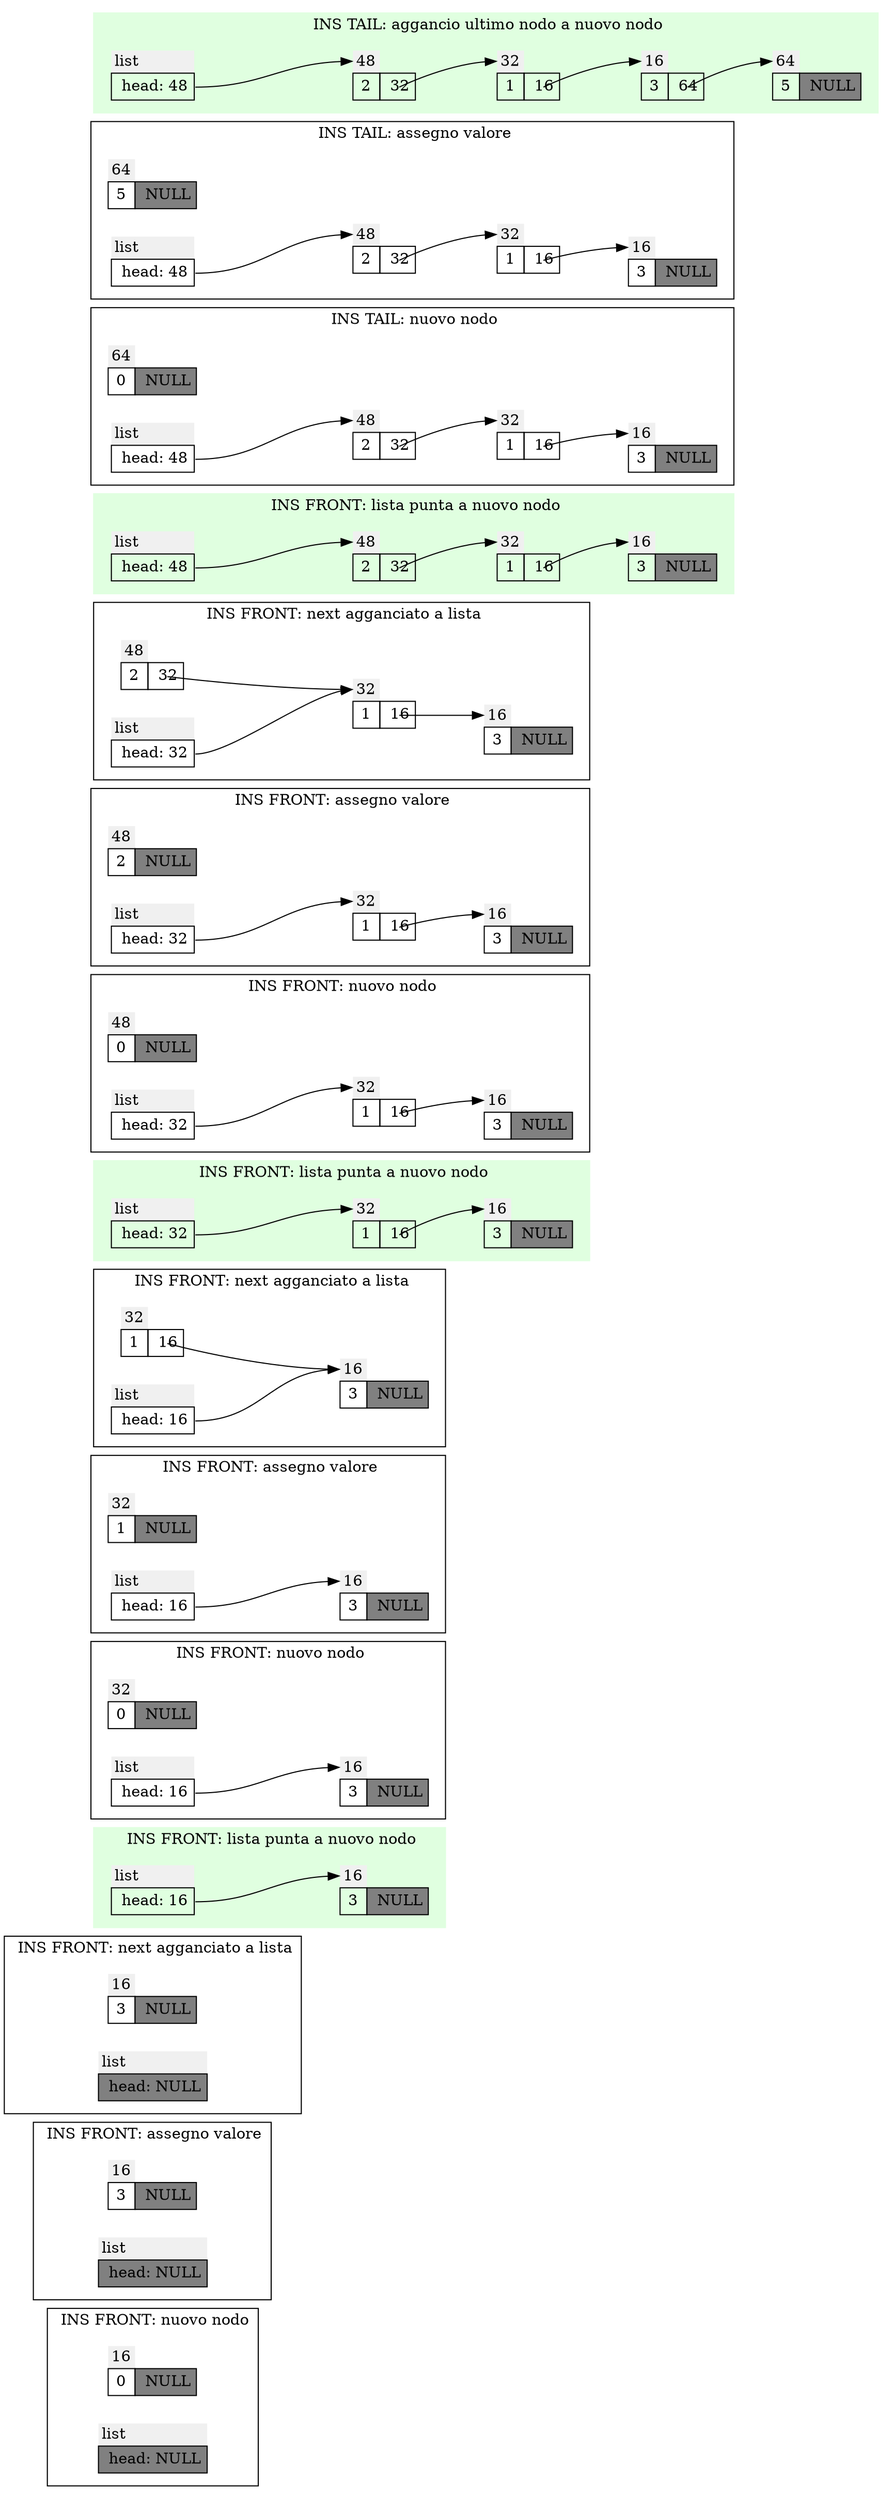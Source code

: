 digraph g
{ 
node [shape=none]
rankdir="LR"
edge[tailclip=false,arrowtail=dot];
subgraph cluster_0 {
label=" INS FRONT: nuovo nodo";
node_16_0
[label=<
<TABLE BORDER="0" CELLBORDER="1" CELLSPACING="0" CELLPADDING="4" >
<TR> <TD CELLPADDING="3" BORDER="0"  ALIGN="LEFT" bgcolor="#f0f0f0" PORT="id">16</TD> </TR><TR>
<TD PORT="val">0</TD>
 <TD PORT="next" bgcolor="#808080"> NULL</TD>
</TR></TABLE>>];
list_0_0
[label=<
<TABLE BORDER="0" CELLBORDER="1" CELLSPACING="0" CELLPADDING="4" >
<TR> <TD CELLPADDING="3" BORDER="0"  ALIGN="LEFT" bgcolor="#f0f0f0" PORT="id">list</TD> </TR><TR>
<TD PORT="next" bgcolor="#808080"> head: NULL</TD>
</TR></TABLE>>];
}
subgraph cluster_1 {
label=" INS FRONT: assegno valore";
node_16_1
[label=<
<TABLE BORDER="0" CELLBORDER="1" CELLSPACING="0" CELLPADDING="4" >
<TR> <TD CELLPADDING="3" BORDER="0"  ALIGN="LEFT" bgcolor="#f0f0f0" PORT="id">16</TD> </TR><TR>
<TD PORT="val">3</TD>
 <TD PORT="next" bgcolor="#808080"> NULL</TD>
</TR></TABLE>>];
list_0_1
[label=<
<TABLE BORDER="0" CELLBORDER="1" CELLSPACING="0" CELLPADDING="4" >
<TR> <TD CELLPADDING="3" BORDER="0"  ALIGN="LEFT" bgcolor="#f0f0f0" PORT="id">list</TD> </TR><TR>
<TD PORT="next" bgcolor="#808080"> head: NULL</TD>
</TR></TABLE>>];
}
subgraph cluster_2 {
label=" INS FRONT: next agganciato a lista";
node_16_2
[label=<
<TABLE BORDER="0" CELLBORDER="1" CELLSPACING="0" CELLPADDING="4" >
<TR> <TD CELLPADDING="3" BORDER="0"  ALIGN="LEFT" bgcolor="#f0f0f0" PORT="id">16</TD> </TR><TR>
<TD PORT="val">3</TD>
 <TD PORT="next" bgcolor="#808080"> NULL</TD>
</TR></TABLE>>];
list_0_2
[label=<
<TABLE BORDER="0" CELLBORDER="1" CELLSPACING="0" CELLPADDING="4" >
<TR> <TD CELLPADDING="3" BORDER="0"  ALIGN="LEFT" bgcolor="#f0f0f0" PORT="id">list</TD> </TR><TR>
<TD PORT="next" bgcolor="#808080"> head: NULL</TD>
</TR></TABLE>>];
}
subgraph cluster_3 {
label=" INS FRONT: lista punta a nuovo nodo";
style=filled;
color="#e0ffe0";
list_0_3
[label=<
<TABLE BORDER="0" CELLBORDER="1" CELLSPACING="0" CELLPADDING="4" >
<TR> <TD CELLPADDING="3" BORDER="0"  ALIGN="LEFT" bgcolor="#f0f0f0" PORT="id">list</TD> </TR><TR>
<TD PORT="next" > head: 16</TD>
</TR></TABLE>>];
list_0_3:next:e -> node_16_3:id ;
node_16_3
[label=<
<TABLE BORDER="0" CELLBORDER="1" CELLSPACING="0" CELLPADDING="4" >
<TR> <TD CELLPADDING="3" BORDER="0"  ALIGN="LEFT" bgcolor="#f0f0f0" PORT="id">16</TD> </TR><TR>
<TD PORT="val">3</TD>
 <TD PORT="next" bgcolor="#808080"> NULL</TD>
</TR></TABLE>>];
}
subgraph cluster_4 {
label=" INS FRONT: nuovo nodo";
node_32_4
[label=<
<TABLE BORDER="0" CELLBORDER="1" CELLSPACING="0" CELLPADDING="4" >
<TR> <TD CELLPADDING="3" BORDER="0"  ALIGN="LEFT" bgcolor="#f0f0f0" PORT="id">32</TD> </TR><TR>
<TD PORT="val">0</TD>
 <TD PORT="next" bgcolor="#808080"> NULL</TD>
</TR></TABLE>>];
list_0_4
[label=<
<TABLE BORDER="0" CELLBORDER="1" CELLSPACING="0" CELLPADDING="4" >
<TR> <TD CELLPADDING="3" BORDER="0"  ALIGN="LEFT" bgcolor="#f0f0f0" PORT="id">list</TD> </TR><TR>
<TD PORT="next" > head: 16</TD>
</TR></TABLE>>];
list_0_4:next:e -> node_16_4:id ;
node_16_4
[label=<
<TABLE BORDER="0" CELLBORDER="1" CELLSPACING="0" CELLPADDING="4" >
<TR> <TD CELLPADDING="3" BORDER="0"  ALIGN="LEFT" bgcolor="#f0f0f0" PORT="id">16</TD> </TR><TR>
<TD PORT="val">3</TD>
 <TD PORT="next" bgcolor="#808080"> NULL</TD>
</TR></TABLE>>];
}
subgraph cluster_5 {
label=" INS FRONT: assegno valore";
node_32_5
[label=<
<TABLE BORDER="0" CELLBORDER="1" CELLSPACING="0" CELLPADDING="4" >
<TR> <TD CELLPADDING="3" BORDER="0"  ALIGN="LEFT" bgcolor="#f0f0f0" PORT="id">32</TD> </TR><TR>
<TD PORT="val">1</TD>
 <TD PORT="next" bgcolor="#808080"> NULL</TD>
</TR></TABLE>>];
list_0_5
[label=<
<TABLE BORDER="0" CELLBORDER="1" CELLSPACING="0" CELLPADDING="4" >
<TR> <TD CELLPADDING="3" BORDER="0"  ALIGN="LEFT" bgcolor="#f0f0f0" PORT="id">list</TD> </TR><TR>
<TD PORT="next" > head: 16</TD>
</TR></TABLE>>];
list_0_5:next:e -> node_16_5:id ;
node_16_5
[label=<
<TABLE BORDER="0" CELLBORDER="1" CELLSPACING="0" CELLPADDING="4" >
<TR> <TD CELLPADDING="3" BORDER="0"  ALIGN="LEFT" bgcolor="#f0f0f0" PORT="id">16</TD> </TR><TR>
<TD PORT="val">3</TD>
 <TD PORT="next" bgcolor="#808080"> NULL</TD>
</TR></TABLE>>];
}
subgraph cluster_6 {
label=" INS FRONT: next agganciato a lista";
node_32_6
[label=<
<TABLE BORDER="0" CELLBORDER="1" CELLSPACING="0" CELLPADDING="4" >
<TR> <TD CELLPADDING="3" BORDER="0"  ALIGN="LEFT" bgcolor="#f0f0f0" PORT="id">32</TD> </TR><TR>
<TD PORT="val">1</TD>
 <TD PORT="next" > 16</TD>
</TR></TABLE>>];
node_32_6:next:c -> node_16_6:id ;
list_0_6
[label=<
<TABLE BORDER="0" CELLBORDER="1" CELLSPACING="0" CELLPADDING="4" >
<TR> <TD CELLPADDING="3" BORDER="0"  ALIGN="LEFT" bgcolor="#f0f0f0" PORT="id">list</TD> </TR><TR>
<TD PORT="next" > head: 16</TD>
</TR></TABLE>>];
list_0_6:next:e -> node_16_6:id ;
node_16_6
[label=<
<TABLE BORDER="0" CELLBORDER="1" CELLSPACING="0" CELLPADDING="4" >
<TR> <TD CELLPADDING="3" BORDER="0"  ALIGN="LEFT" bgcolor="#f0f0f0" PORT="id">16</TD> </TR><TR>
<TD PORT="val">3</TD>
 <TD PORT="next" bgcolor="#808080"> NULL</TD>
</TR></TABLE>>];
}
subgraph cluster_7 {
label=" INS FRONT: lista punta a nuovo nodo";
style=filled;
color="#e0ffe0";
list_0_7
[label=<
<TABLE BORDER="0" CELLBORDER="1" CELLSPACING="0" CELLPADDING="4" >
<TR> <TD CELLPADDING="3" BORDER="0"  ALIGN="LEFT" bgcolor="#f0f0f0" PORT="id">list</TD> </TR><TR>
<TD PORT="next" > head: 32</TD>
</TR></TABLE>>];
list_0_7:next:e -> node_32_7:id ;
node_32_7
[label=<
<TABLE BORDER="0" CELLBORDER="1" CELLSPACING="0" CELLPADDING="4" >
<TR> <TD CELLPADDING="3" BORDER="0"  ALIGN="LEFT" bgcolor="#f0f0f0" PORT="id">32</TD> </TR><TR>
<TD PORT="val">1</TD>
 <TD PORT="next" > 16</TD>
</TR></TABLE>>];
node_32_7:next:c -> node_16_7:id ;
node_16_7
[label=<
<TABLE BORDER="0" CELLBORDER="1" CELLSPACING="0" CELLPADDING="4" >
<TR> <TD CELLPADDING="3" BORDER="0"  ALIGN="LEFT" bgcolor="#f0f0f0" PORT="id">16</TD> </TR><TR>
<TD PORT="val">3</TD>
 <TD PORT="next" bgcolor="#808080"> NULL</TD>
</TR></TABLE>>];
}
subgraph cluster_8 {
label=" INS FRONT: nuovo nodo";
node_48_8
[label=<
<TABLE BORDER="0" CELLBORDER="1" CELLSPACING="0" CELLPADDING="4" >
<TR> <TD CELLPADDING="3" BORDER="0"  ALIGN="LEFT" bgcolor="#f0f0f0" PORT="id">48</TD> </TR><TR>
<TD PORT="val">0</TD>
 <TD PORT="next" bgcolor="#808080"> NULL</TD>
</TR></TABLE>>];
list_0_8
[label=<
<TABLE BORDER="0" CELLBORDER="1" CELLSPACING="0" CELLPADDING="4" >
<TR> <TD CELLPADDING="3" BORDER="0"  ALIGN="LEFT" bgcolor="#f0f0f0" PORT="id">list</TD> </TR><TR>
<TD PORT="next" > head: 32</TD>
</TR></TABLE>>];
list_0_8:next:e -> node_32_8:id ;
node_32_8
[label=<
<TABLE BORDER="0" CELLBORDER="1" CELLSPACING="0" CELLPADDING="4" >
<TR> <TD CELLPADDING="3" BORDER="0"  ALIGN="LEFT" bgcolor="#f0f0f0" PORT="id">32</TD> </TR><TR>
<TD PORT="val">1</TD>
 <TD PORT="next" > 16</TD>
</TR></TABLE>>];
node_32_8:next:c -> node_16_8:id ;
node_16_8
[label=<
<TABLE BORDER="0" CELLBORDER="1" CELLSPACING="0" CELLPADDING="4" >
<TR> <TD CELLPADDING="3" BORDER="0"  ALIGN="LEFT" bgcolor="#f0f0f0" PORT="id">16</TD> </TR><TR>
<TD PORT="val">3</TD>
 <TD PORT="next" bgcolor="#808080"> NULL</TD>
</TR></TABLE>>];
}
subgraph cluster_9 {
label=" INS FRONT: assegno valore";
node_48_9
[label=<
<TABLE BORDER="0" CELLBORDER="1" CELLSPACING="0" CELLPADDING="4" >
<TR> <TD CELLPADDING="3" BORDER="0"  ALIGN="LEFT" bgcolor="#f0f0f0" PORT="id">48</TD> </TR><TR>
<TD PORT="val">2</TD>
 <TD PORT="next" bgcolor="#808080"> NULL</TD>
</TR></TABLE>>];
list_0_9
[label=<
<TABLE BORDER="0" CELLBORDER="1" CELLSPACING="0" CELLPADDING="4" >
<TR> <TD CELLPADDING="3" BORDER="0"  ALIGN="LEFT" bgcolor="#f0f0f0" PORT="id">list</TD> </TR><TR>
<TD PORT="next" > head: 32</TD>
</TR></TABLE>>];
list_0_9:next:e -> node_32_9:id ;
node_32_9
[label=<
<TABLE BORDER="0" CELLBORDER="1" CELLSPACING="0" CELLPADDING="4" >
<TR> <TD CELLPADDING="3" BORDER="0"  ALIGN="LEFT" bgcolor="#f0f0f0" PORT="id">32</TD> </TR><TR>
<TD PORT="val">1</TD>
 <TD PORT="next" > 16</TD>
</TR></TABLE>>];
node_32_9:next:c -> node_16_9:id ;
node_16_9
[label=<
<TABLE BORDER="0" CELLBORDER="1" CELLSPACING="0" CELLPADDING="4" >
<TR> <TD CELLPADDING="3" BORDER="0"  ALIGN="LEFT" bgcolor="#f0f0f0" PORT="id">16</TD> </TR><TR>
<TD PORT="val">3</TD>
 <TD PORT="next" bgcolor="#808080"> NULL</TD>
</TR></TABLE>>];
}
subgraph cluster_10 {
label=" INS FRONT: next agganciato a lista";
node_48_10
[label=<
<TABLE BORDER="0" CELLBORDER="1" CELLSPACING="0" CELLPADDING="4" >
<TR> <TD CELLPADDING="3" BORDER="0"  ALIGN="LEFT" bgcolor="#f0f0f0" PORT="id">48</TD> </TR><TR>
<TD PORT="val">2</TD>
 <TD PORT="next" > 32</TD>
</TR></TABLE>>];
node_48_10:next:c -> node_32_10:id ;
list_0_10
[label=<
<TABLE BORDER="0" CELLBORDER="1" CELLSPACING="0" CELLPADDING="4" >
<TR> <TD CELLPADDING="3" BORDER="0"  ALIGN="LEFT" bgcolor="#f0f0f0" PORT="id">list</TD> </TR><TR>
<TD PORT="next" > head: 32</TD>
</TR></TABLE>>];
list_0_10:next:e -> node_32_10:id ;
node_32_10
[label=<
<TABLE BORDER="0" CELLBORDER="1" CELLSPACING="0" CELLPADDING="4" >
<TR> <TD CELLPADDING="3" BORDER="0"  ALIGN="LEFT" bgcolor="#f0f0f0" PORT="id">32</TD> </TR><TR>
<TD PORT="val">1</TD>
 <TD PORT="next" > 16</TD>
</TR></TABLE>>];
node_32_10:next:c -> node_16_10:id ;
node_16_10
[label=<
<TABLE BORDER="0" CELLBORDER="1" CELLSPACING="0" CELLPADDING="4" >
<TR> <TD CELLPADDING="3" BORDER="0"  ALIGN="LEFT" bgcolor="#f0f0f0" PORT="id">16</TD> </TR><TR>
<TD PORT="val">3</TD>
 <TD PORT="next" bgcolor="#808080"> NULL</TD>
</TR></TABLE>>];
}
subgraph cluster_11 {
label=" INS FRONT: lista punta a nuovo nodo";
style=filled;
color="#e0ffe0";
list_0_11
[label=<
<TABLE BORDER="0" CELLBORDER="1" CELLSPACING="0" CELLPADDING="4" >
<TR> <TD CELLPADDING="3" BORDER="0"  ALIGN="LEFT" bgcolor="#f0f0f0" PORT="id">list</TD> </TR><TR>
<TD PORT="next" > head: 48</TD>
</TR></TABLE>>];
list_0_11:next:e -> node_48_11:id ;
node_48_11
[label=<
<TABLE BORDER="0" CELLBORDER="1" CELLSPACING="0" CELLPADDING="4" >
<TR> <TD CELLPADDING="3" BORDER="0"  ALIGN="LEFT" bgcolor="#f0f0f0" PORT="id">48</TD> </TR><TR>
<TD PORT="val">2</TD>
 <TD PORT="next" > 32</TD>
</TR></TABLE>>];
node_48_11:next:c -> node_32_11:id ;
node_32_11
[label=<
<TABLE BORDER="0" CELLBORDER="1" CELLSPACING="0" CELLPADDING="4" >
<TR> <TD CELLPADDING="3" BORDER="0"  ALIGN="LEFT" bgcolor="#f0f0f0" PORT="id">32</TD> </TR><TR>
<TD PORT="val">1</TD>
 <TD PORT="next" > 16</TD>
</TR></TABLE>>];
node_32_11:next:c -> node_16_11:id ;
node_16_11
[label=<
<TABLE BORDER="0" CELLBORDER="1" CELLSPACING="0" CELLPADDING="4" >
<TR> <TD CELLPADDING="3" BORDER="0"  ALIGN="LEFT" bgcolor="#f0f0f0" PORT="id">16</TD> </TR><TR>
<TD PORT="val">3</TD>
 <TD PORT="next" bgcolor="#808080"> NULL</TD>
</TR></TABLE>>];
}
subgraph cluster_12 {
label=" INS TAIL: nuovo nodo";
node_64_12
[label=<
<TABLE BORDER="0" CELLBORDER="1" CELLSPACING="0" CELLPADDING="4" >
<TR> <TD CELLPADDING="3" BORDER="0"  ALIGN="LEFT" bgcolor="#f0f0f0" PORT="id">64</TD> </TR><TR>
<TD PORT="val">0</TD>
 <TD PORT="next" bgcolor="#808080"> NULL</TD>
</TR></TABLE>>];
list_0_12
[label=<
<TABLE BORDER="0" CELLBORDER="1" CELLSPACING="0" CELLPADDING="4" >
<TR> <TD CELLPADDING="3" BORDER="0"  ALIGN="LEFT" bgcolor="#f0f0f0" PORT="id">list</TD> </TR><TR>
<TD PORT="next" > head: 48</TD>
</TR></TABLE>>];
list_0_12:next:e -> node_48_12:id ;
node_48_12
[label=<
<TABLE BORDER="0" CELLBORDER="1" CELLSPACING="0" CELLPADDING="4" >
<TR> <TD CELLPADDING="3" BORDER="0"  ALIGN="LEFT" bgcolor="#f0f0f0" PORT="id">48</TD> </TR><TR>
<TD PORT="val">2</TD>
 <TD PORT="next" > 32</TD>
</TR></TABLE>>];
node_48_12:next:c -> node_32_12:id ;
node_32_12
[label=<
<TABLE BORDER="0" CELLBORDER="1" CELLSPACING="0" CELLPADDING="4" >
<TR> <TD CELLPADDING="3" BORDER="0"  ALIGN="LEFT" bgcolor="#f0f0f0" PORT="id">32</TD> </TR><TR>
<TD PORT="val">1</TD>
 <TD PORT="next" > 16</TD>
</TR></TABLE>>];
node_32_12:next:c -> node_16_12:id ;
node_16_12
[label=<
<TABLE BORDER="0" CELLBORDER="1" CELLSPACING="0" CELLPADDING="4" >
<TR> <TD CELLPADDING="3" BORDER="0"  ALIGN="LEFT" bgcolor="#f0f0f0" PORT="id">16</TD> </TR><TR>
<TD PORT="val">3</TD>
 <TD PORT="next" bgcolor="#808080"> NULL</TD>
</TR></TABLE>>];
}
subgraph cluster_13 {
label=" INS TAIL: assegno valore";
node_64_13
[label=<
<TABLE BORDER="0" CELLBORDER="1" CELLSPACING="0" CELLPADDING="4" >
<TR> <TD CELLPADDING="3" BORDER="0"  ALIGN="LEFT" bgcolor="#f0f0f0" PORT="id">64</TD> </TR><TR>
<TD PORT="val">5</TD>
 <TD PORT="next" bgcolor="#808080"> NULL</TD>
</TR></TABLE>>];
list_0_13
[label=<
<TABLE BORDER="0" CELLBORDER="1" CELLSPACING="0" CELLPADDING="4" >
<TR> <TD CELLPADDING="3" BORDER="0"  ALIGN="LEFT" bgcolor="#f0f0f0" PORT="id">list</TD> </TR><TR>
<TD PORT="next" > head: 48</TD>
</TR></TABLE>>];
list_0_13:next:e -> node_48_13:id ;
node_48_13
[label=<
<TABLE BORDER="0" CELLBORDER="1" CELLSPACING="0" CELLPADDING="4" >
<TR> <TD CELLPADDING="3" BORDER="0"  ALIGN="LEFT" bgcolor="#f0f0f0" PORT="id">48</TD> </TR><TR>
<TD PORT="val">2</TD>
 <TD PORT="next" > 32</TD>
</TR></TABLE>>];
node_48_13:next:c -> node_32_13:id ;
node_32_13
[label=<
<TABLE BORDER="0" CELLBORDER="1" CELLSPACING="0" CELLPADDING="4" >
<TR> <TD CELLPADDING="3" BORDER="0"  ALIGN="LEFT" bgcolor="#f0f0f0" PORT="id">32</TD> </TR><TR>
<TD PORT="val">1</TD>
 <TD PORT="next" > 16</TD>
</TR></TABLE>>];
node_32_13:next:c -> node_16_13:id ;
node_16_13
[label=<
<TABLE BORDER="0" CELLBORDER="1" CELLSPACING="0" CELLPADDING="4" >
<TR> <TD CELLPADDING="3" BORDER="0"  ALIGN="LEFT" bgcolor="#f0f0f0" PORT="id">16</TD> </TR><TR>
<TD PORT="val">3</TD>
 <TD PORT="next" bgcolor="#808080"> NULL</TD>
</TR></TABLE>>];
}
subgraph cluster_14 {
label=" INS TAIL: aggancio ultimo nodo a nuovo nodo";
style=filled;
color="#e0ffe0";
list_0_14
[label=<
<TABLE BORDER="0" CELLBORDER="1" CELLSPACING="0" CELLPADDING="4" >
<TR> <TD CELLPADDING="3" BORDER="0"  ALIGN="LEFT" bgcolor="#f0f0f0" PORT="id">list</TD> </TR><TR>
<TD PORT="next" > head: 48</TD>
</TR></TABLE>>];
list_0_14:next:e -> node_48_14:id ;
node_48_14
[label=<
<TABLE BORDER="0" CELLBORDER="1" CELLSPACING="0" CELLPADDING="4" >
<TR> <TD CELLPADDING="3" BORDER="0"  ALIGN="LEFT" bgcolor="#f0f0f0" PORT="id">48</TD> </TR><TR>
<TD PORT="val">2</TD>
 <TD PORT="next" > 32</TD>
</TR></TABLE>>];
node_48_14:next:c -> node_32_14:id ;
node_32_14
[label=<
<TABLE BORDER="0" CELLBORDER="1" CELLSPACING="0" CELLPADDING="4" >
<TR> <TD CELLPADDING="3" BORDER="0"  ALIGN="LEFT" bgcolor="#f0f0f0" PORT="id">32</TD> </TR><TR>
<TD PORT="val">1</TD>
 <TD PORT="next" > 16</TD>
</TR></TABLE>>];
node_32_14:next:c -> node_16_14:id ;
node_16_14
[label=<
<TABLE BORDER="0" CELLBORDER="1" CELLSPACING="0" CELLPADDING="4" >
<TR> <TD CELLPADDING="3" BORDER="0"  ALIGN="LEFT" bgcolor="#f0f0f0" PORT="id">16</TD> </TR><TR>
<TD PORT="val">3</TD>
 <TD PORT="next" > 64</TD>
</TR></TABLE>>];
node_16_14:next:c -> node_64_14:id ;
node_64_14
[label=<
<TABLE BORDER="0" CELLBORDER="1" CELLSPACING="0" CELLPADDING="4" >
<TR> <TD CELLPADDING="3" BORDER="0"  ALIGN="LEFT" bgcolor="#f0f0f0" PORT="id">64</TD> </TR><TR>
<TD PORT="val">5</TD>
 <TD PORT="next" bgcolor="#808080"> NULL</TD>
</TR></TABLE>>];
}
}
